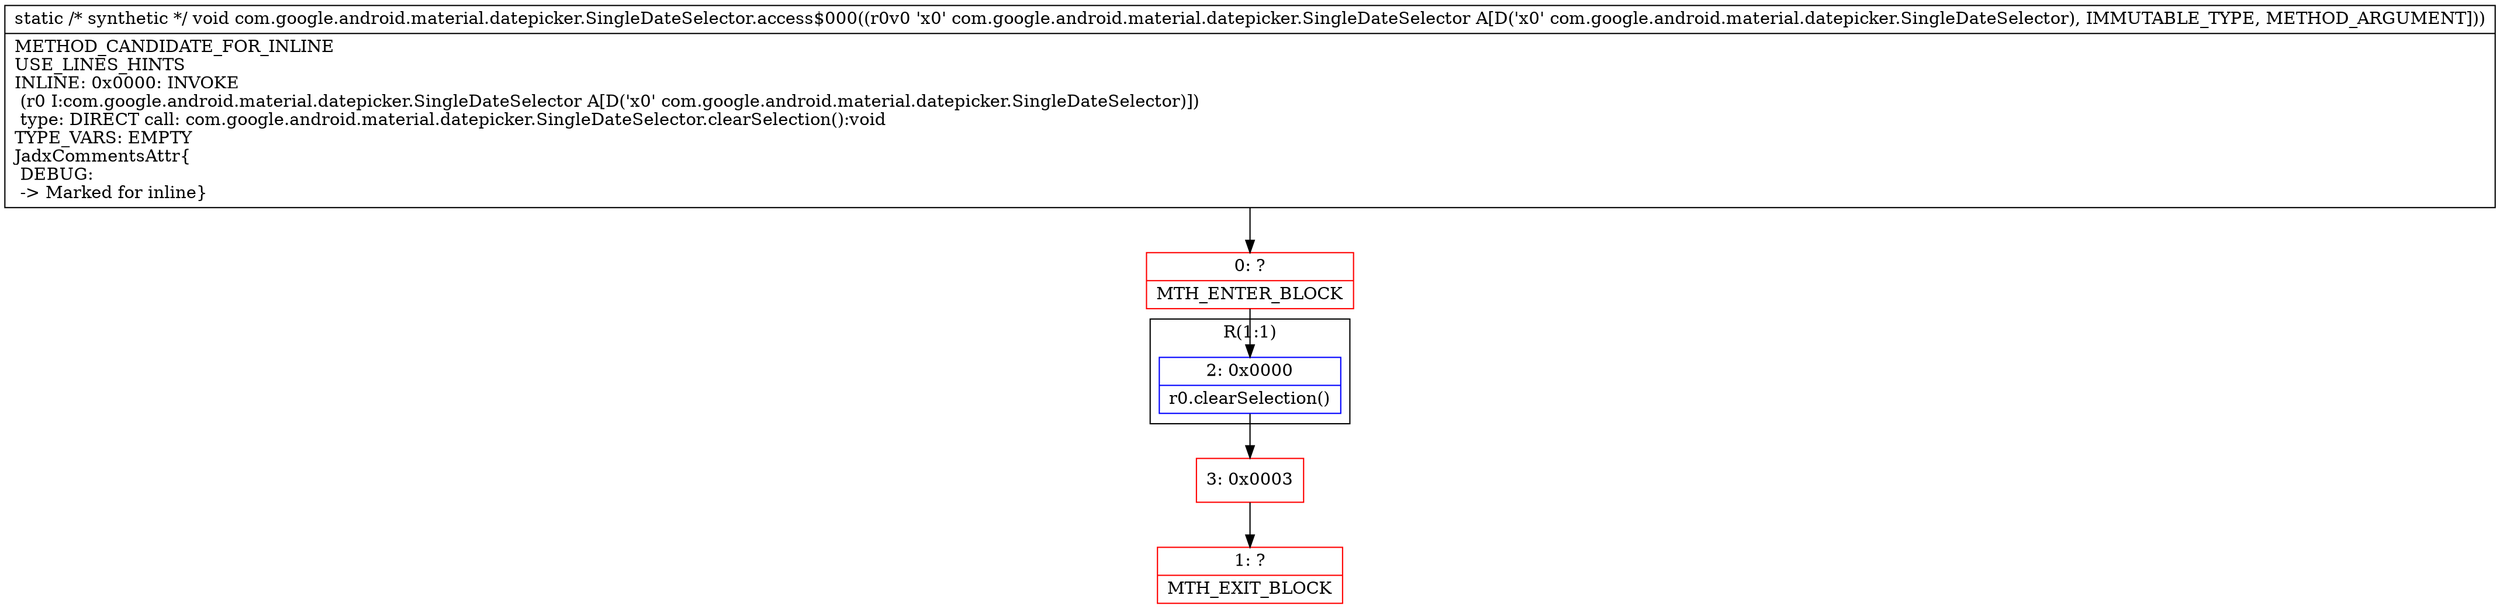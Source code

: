 digraph "CFG forcom.google.android.material.datepicker.SingleDateSelector.access$000(Lcom\/google\/android\/material\/datepicker\/SingleDateSelector;)V" {
subgraph cluster_Region_682110815 {
label = "R(1:1)";
node [shape=record,color=blue];
Node_2 [shape=record,label="{2\:\ 0x0000|r0.clearSelection()\l}"];
}
Node_0 [shape=record,color=red,label="{0\:\ ?|MTH_ENTER_BLOCK\l}"];
Node_3 [shape=record,color=red,label="{3\:\ 0x0003}"];
Node_1 [shape=record,color=red,label="{1\:\ ?|MTH_EXIT_BLOCK\l}"];
MethodNode[shape=record,label="{static \/* synthetic *\/ void com.google.android.material.datepicker.SingleDateSelector.access$000((r0v0 'x0' com.google.android.material.datepicker.SingleDateSelector A[D('x0' com.google.android.material.datepicker.SingleDateSelector), IMMUTABLE_TYPE, METHOD_ARGUMENT]))  | METHOD_CANDIDATE_FOR_INLINE\lUSE_LINES_HINTS\lINLINE: 0x0000: INVOKE  \l  (r0 I:com.google.android.material.datepicker.SingleDateSelector A[D('x0' com.google.android.material.datepicker.SingleDateSelector)])\l type: DIRECT call: com.google.android.material.datepicker.SingleDateSelector.clearSelection():void\lTYPE_VARS: EMPTY\lJadxCommentsAttr\{\l DEBUG: \l \-\> Marked for inline\}\l}"];
MethodNode -> Node_0;Node_2 -> Node_3;
Node_0 -> Node_2;
Node_3 -> Node_1;
}

